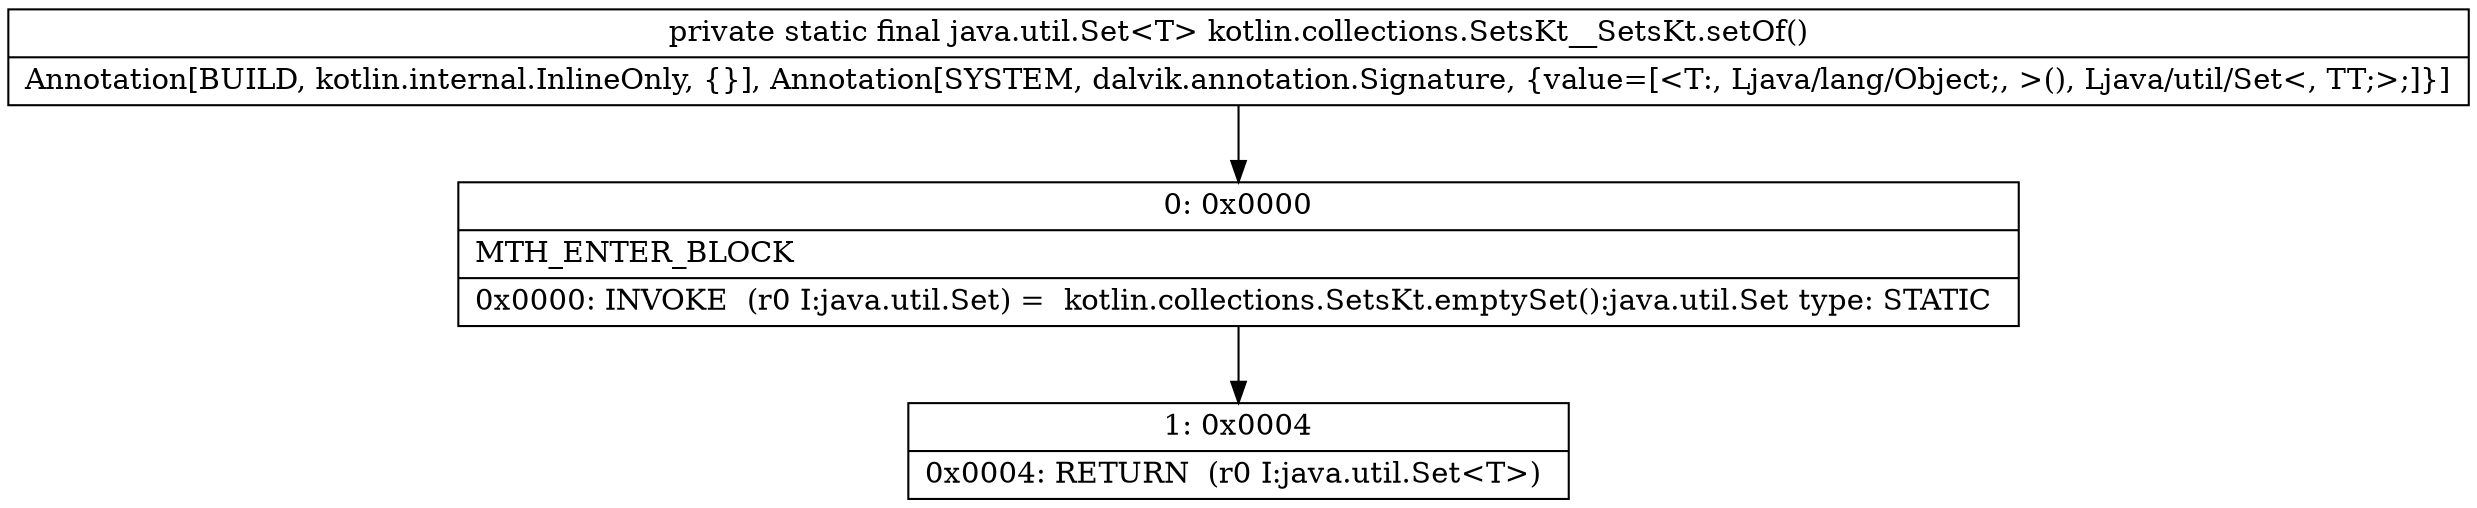 digraph "CFG forkotlin.collections.SetsKt__SetsKt.setOf()Ljava\/util\/Set;" {
Node_0 [shape=record,label="{0\:\ 0x0000|MTH_ENTER_BLOCK\l|0x0000: INVOKE  (r0 I:java.util.Set) =  kotlin.collections.SetsKt.emptySet():java.util.Set type: STATIC \l}"];
Node_1 [shape=record,label="{1\:\ 0x0004|0x0004: RETURN  (r0 I:java.util.Set\<T\>) \l}"];
MethodNode[shape=record,label="{private static final java.util.Set\<T\> kotlin.collections.SetsKt__SetsKt.setOf()  | Annotation[BUILD, kotlin.internal.InlineOnly, \{\}], Annotation[SYSTEM, dalvik.annotation.Signature, \{value=[\<T:, Ljava\/lang\/Object;, \>(), Ljava\/util\/Set\<, TT;\>;]\}]\l}"];
MethodNode -> Node_0;
Node_0 -> Node_1;
}

